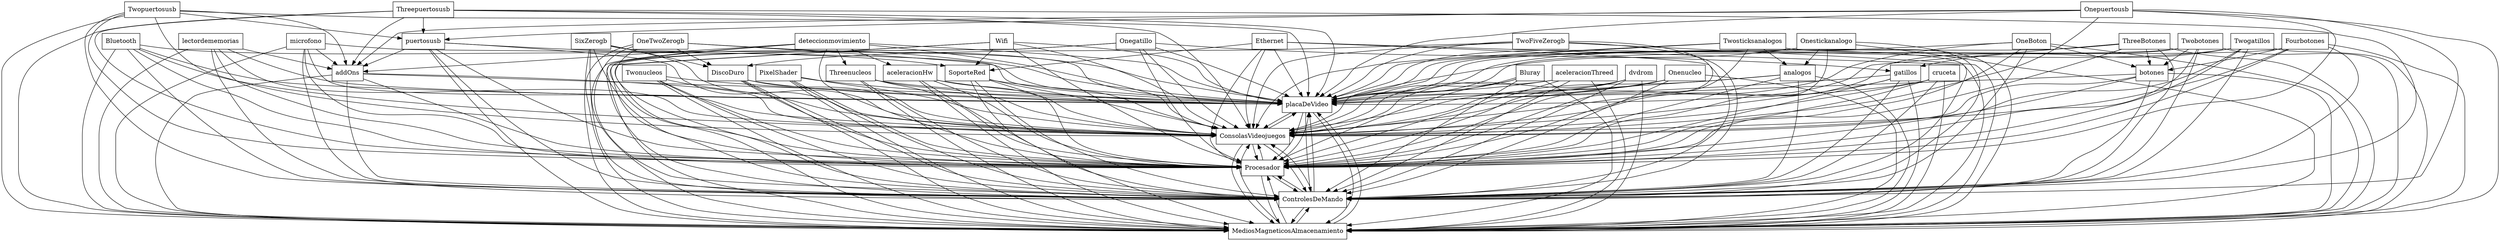 digraph{
graph [rankdir=TB];
node [shape=box];
edge [arrowhead=normal];
0[label="Ethernet",]
1[label="Twosticksanalogos",]
2[label="OneBoton",]
3[label="ThreeBotones",]
4[label="Bluetooth",]
5[label="SixZerogb",]
6[label="gatillos",]
7[label="Bluray",]
8[label="lectordememorias",]
9[label="placaDeVideo",]
10[label="DiscoDuro",]
11[label="Twogatillos",]
12[label="botones",]
13[label="TwoFiveZerogb",]
14[label="cruceta",]
15[label="ConsolasVideojuegos",]
16[label="MediosMagneticosAlmacenamiento",]
17[label="OneTwoZerogb",]
18[label="Onenucleo",]
19[label="Onegatillo",]
20[label="aceleracionThreed",]
21[label="Threepuertosusb",]
22[label="microfono",]
23[label="Threenucleos",]
24[label="Twonucleos",]
25[label="PixelShader",]
26[label="SoporteRed",]
27[label="aceleracionHw",]
28[label="addOns",]
29[label="Onestickanalogo",]
30[label="Fourbotones",]
31[label="Onepuertousb",]
32[label="deteccionmovimiento",]
33[label="puertosusb",]
34[label="ControlesDeMando",]
35[label="Procesador",]
36[label="Twopuertosusb",]
37[label="analogos",]
38[label="Twobotones",]
39[label="Wifi",]
40[label="dvdrom",]
0->9[label="",]
0->15[label="",]
0->16[label="",]
0->26[label="",]
0->34[label="",]
0->35[label="",]
1->9[label="",]
1->15[label="",]
1->16[label="",]
1->34[label="",]
1->35[label="",]
1->37[label="",]
2->9[label="",]
2->12[label="",]
2->15[label="",]
2->16[label="",]
2->34[label="",]
2->35[label="",]
3->9[label="",]
3->12[label="",]
3->15[label="",]
3->16[label="",]
3->34[label="",]
3->35[label="",]
4->9[label="",]
4->15[label="",]
4->16[label="",]
4->26[label="",]
4->34[label="",]
4->35[label="",]
5->9[label="",]
5->10[label="",]
5->15[label="",]
5->16[label="",]
5->34[label="",]
5->35[label="",]
6->9[label="",]
6->15[label="",]
6->16[label="",]
6->34[label="",]
6->35[label="",]
7->9[label="",]
7->15[label="",]
7->16[label="",]
7->34[label="",]
7->35[label="",]
8->9[label="",]
8->15[label="",]
8->16[label="",]
8->28[label="",]
8->34[label="",]
8->35[label="",]
9->15[label="",]
9->16[label="",]
9->34[label="",]
9->35[label="",]
10->9[label="",]
10->15[label="",]
10->16[label="",]
10->34[label="",]
10->35[label="",]
11->6[label="",]
11->9[label="",]
11->15[label="",]
11->16[label="",]
11->34[label="",]
11->35[label="",]
12->9[label="",]
12->15[label="",]
12->16[label="",]
12->34[label="",]
12->35[label="",]
13->9[label="",]
13->10[label="",]
13->15[label="",]
13->16[label="",]
13->34[label="",]
13->35[label="",]
14->9[label="",]
14->15[label="",]
14->16[label="",]
14->34[label="",]
14->35[label="",]
15->9[label="",]
15->16[label="",]
15->34[label="",]
15->35[label="",]
16->9[label="",]
16->15[label="",]
16->34[label="",]
16->35[label="",]
17->9[label="",]
17->10[label="",]
17->15[label="",]
17->16[label="",]
17->34[label="",]
17->35[label="",]
18->9[label="",]
18->15[label="",]
18->16[label="",]
18->34[label="",]
18->35[label="",]
19->6[label="",]
19->9[label="",]
19->15[label="",]
19->16[label="",]
19->34[label="",]
19->35[label="",]
20->9[label="",]
20->15[label="",]
20->16[label="",]
20->34[label="",]
20->35[label="",]
21->9[label="",]
21->15[label="",]
21->16[label="",]
21->28[label="",]
21->33[label="",]
21->34[label="",]
21->35[label="",]
22->9[label="",]
22->15[label="",]
22->16[label="",]
22->28[label="",]
22->34[label="",]
22->35[label="",]
23->9[label="",]
23->15[label="",]
23->16[label="",]
23->34[label="",]
23->35[label="",]
24->9[label="",]
24->15[label="",]
24->16[label="",]
24->34[label="",]
24->35[label="",]
25->9[label="",]
25->15[label="",]
25->16[label="",]
25->34[label="",]
25->35[label="",]
26->9[label="",]
26->15[label="",]
26->16[label="",]
26->34[label="",]
26->35[label="",]
27->9[label="",]
27->15[label="",]
27->16[label="",]
27->34[label="",]
27->35[label="",]
28->9[label="",]
28->15[label="",]
28->16[label="",]
28->34[label="",]
28->35[label="",]
29->9[label="",]
29->15[label="",]
29->16[label="",]
29->34[label="",]
29->35[label="",]
29->37[label="",]
30->9[label="",]
30->12[label="",]
30->15[label="",]
30->16[label="",]
30->34[label="",]
30->35[label="",]
31->9[label="",]
31->15[label="",]
31->16[label="",]
31->28[label="",]
31->33[label="",]
31->34[label="",]
31->35[label="",]
32->9[label="",]
32->15[label="",]
32->16[label="",]
32->23[label="",]
32->27[label="",]
32->28[label="",]
32->34[label="",]
32->35[label="",]
33->9[label="",]
33->15[label="",]
33->16[label="",]
33->28[label="",]
33->34[label="",]
33->35[label="",]
34->9[label="",]
34->15[label="",]
34->16[label="",]
34->35[label="",]
35->9[label="",]
35->15[label="",]
35->16[label="",]
35->34[label="",]
36->9[label="",]
36->15[label="",]
36->16[label="",]
36->28[label="",]
36->33[label="",]
36->34[label="",]
36->35[label="",]
37->9[label="",]
37->15[label="",]
37->16[label="",]
37->34[label="",]
37->35[label="",]
38->9[label="",]
38->12[label="",]
38->15[label="",]
38->16[label="",]
38->34[label="",]
38->35[label="",]
39->9[label="",]
39->15[label="",]
39->16[label="",]
39->26[label="",]
39->34[label="",]
39->35[label="",]
40->9[label="",]
40->15[label="",]
40->16[label="",]
40->34[label="",]
40->35[label="",]
}
